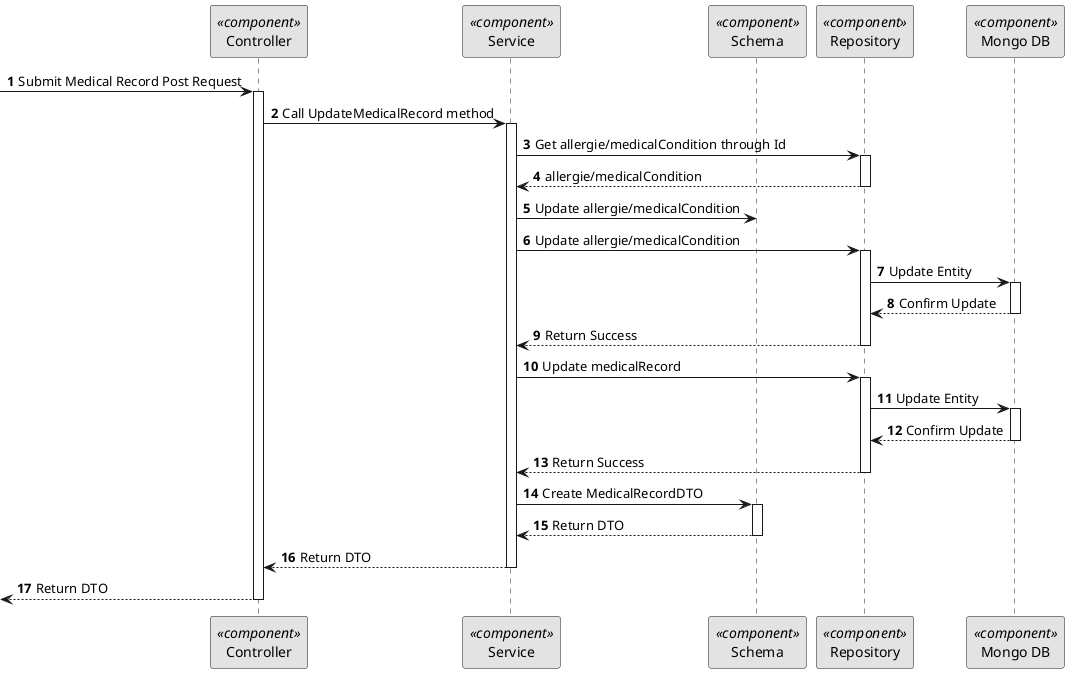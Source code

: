 @startuml 7.2.6
skinparam monochrome true
skinparam packageStyle rectangle
skinparam shadowing false

autonumber

participant "Controller" as CTRL <<component>>
participant "Service" as SERV <<component>>
participant "Schema" as DOM <<component>>
participant "Repository" as REPO <<component>>
participant "Mongo DB" as BDD <<component>>

-> CTRL: Submit Medical Record Post Request
activate CTRL

CTRL -> SERV: Call UpdateMedicalRecord method
activate SERV

SERV -> REPO: Get allergie/medicalCondition through Id
activate REPO

REPO --> SERV: allergie/medicalCondition
deactivate REPO

SERV -> DOM : Update allergie/medicalCondition


SERV -> REPO : Update allergie/medicalCondition
activate REPO

REPO -> BDD : Update Entity
activate BDD

BDD --> REPO : Confirm Update
deactivate BDD

REPO --> SERV : Return Success
deactivate REPO




SERV -> REPO : Update medicalRecord
activate REPO

REPO -> BDD : Update Entity
activate BDD

BDD --> REPO : Confirm Update
deactivate BDD

REPO --> SERV : Return Success
deactivate REPO

SERV -> DOM : Create MedicalRecordDTO
activate DOM

DOM --> SERV : Return DTO
deactivate DOM

SERV --> CTRL : Return DTO
deactivate SERV

<-- CTRL  : Return DTO
deactivate CTRL

@enduml